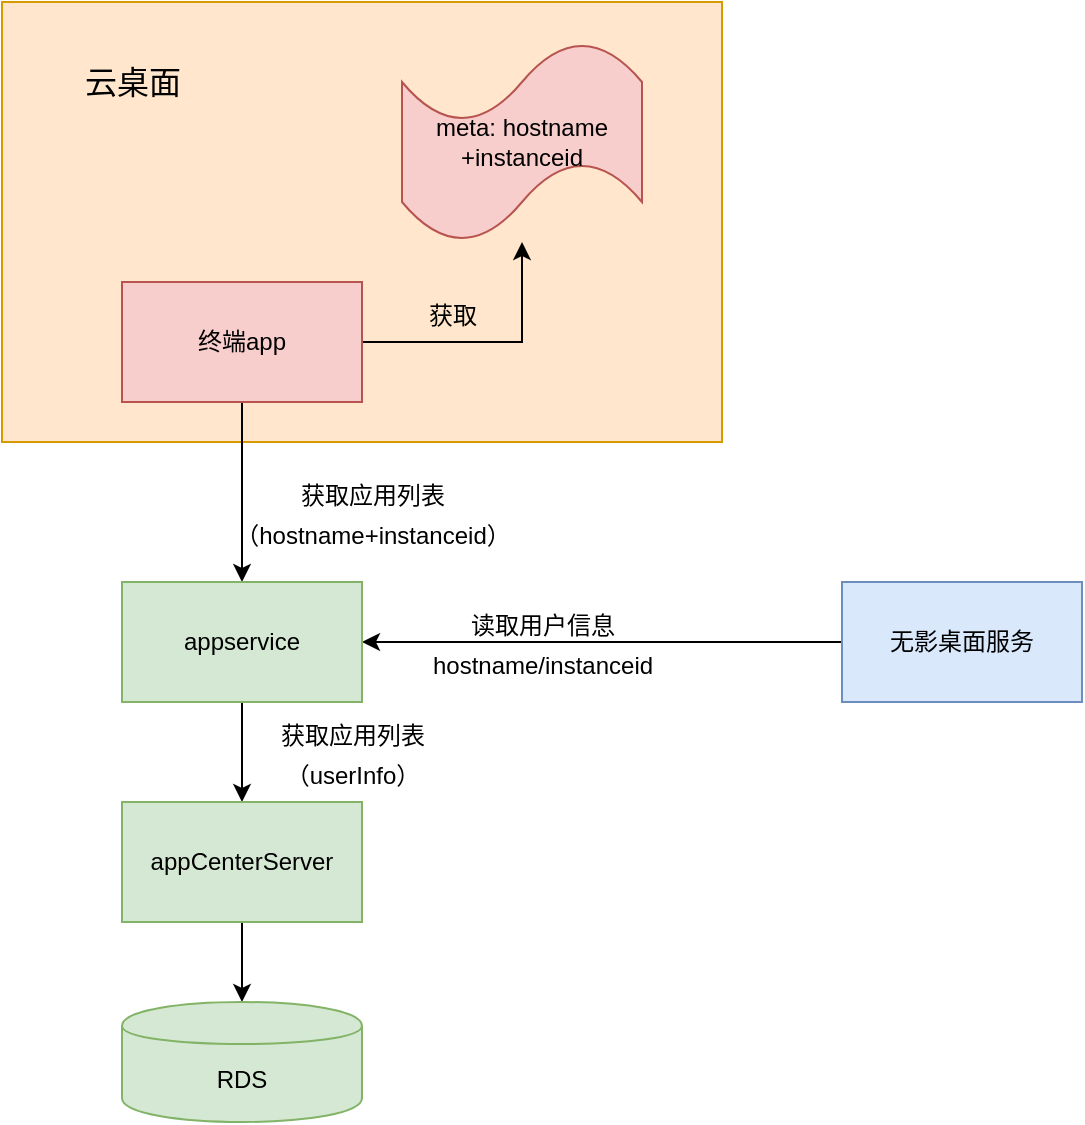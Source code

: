 <mxfile version="14.6.13" type="github">
  <diagram id="_BGO3kCnHvh-opXhYRSR" name="Page-1">
    <mxGraphModel dx="1082" dy="627" grid="1" gridSize="10" guides="1" tooltips="1" connect="1" arrows="1" fold="1" page="1" pageScale="1" pageWidth="827" pageHeight="1169" math="0" shadow="0">
      <root>
        <mxCell id="0" />
        <mxCell id="1" parent="0" />
        <mxCell id="OK57nTrorDAZtAI-0ME9-13" value="" style="rounded=0;whiteSpace=wrap;html=1;fillColor=#ffe6cc;strokeColor=#d79b00;" vertex="1" parent="1">
          <mxGeometry x="60" y="60" width="360" height="220" as="geometry" />
        </mxCell>
        <mxCell id="OK57nTrorDAZtAI-0ME9-8" value="" style="edgeStyle=orthogonalEdgeStyle;rounded=0;orthogonalLoop=1;jettySize=auto;html=1;" edge="1" parent="1" source="OK57nTrorDAZtAI-0ME9-4" target="OK57nTrorDAZtAI-0ME9-6">
          <mxGeometry relative="1" as="geometry">
            <mxPoint x="180" y="120" as="targetPoint" />
          </mxGeometry>
        </mxCell>
        <mxCell id="OK57nTrorDAZtAI-0ME9-12" value="" style="edgeStyle=orthogonalEdgeStyle;rounded=0;orthogonalLoop=1;jettySize=auto;html=1;" edge="1" parent="1" source="OK57nTrorDAZtAI-0ME9-4" target="OK57nTrorDAZtAI-0ME9-11">
          <mxGeometry relative="1" as="geometry" />
        </mxCell>
        <mxCell id="OK57nTrorDAZtAI-0ME9-4" value="终端app" style="rounded=0;whiteSpace=wrap;html=1;fillColor=#f8cecc;strokeColor=#b85450;" vertex="1" parent="1">
          <mxGeometry x="120" y="200" width="120" height="60" as="geometry" />
        </mxCell>
        <mxCell id="OK57nTrorDAZtAI-0ME9-6" value="meta: hostname&lt;br&gt;+instanceid" style="shape=tape;whiteSpace=wrap;html=1;fillColor=#f8cecc;strokeColor=#b85450;" vertex="1" parent="1">
          <mxGeometry x="260" y="80" width="120" height="100" as="geometry" />
        </mxCell>
        <mxCell id="OK57nTrorDAZtAI-0ME9-30" value="" style="edgeStyle=orthogonalEdgeStyle;rounded=0;orthogonalLoop=1;jettySize=auto;html=1;fontSize=16;entryX=1;entryY=0.5;entryDx=0;entryDy=0;" edge="1" parent="1" source="OK57nTrorDAZtAI-0ME9-9" target="OK57nTrorDAZtAI-0ME9-11">
          <mxGeometry relative="1" as="geometry">
            <mxPoint x="330" y="380.0" as="targetPoint" />
          </mxGeometry>
        </mxCell>
        <mxCell id="OK57nTrorDAZtAI-0ME9-9" value="无影桌面服务" style="whiteSpace=wrap;html=1;rounded=0;fillColor=#dae8fc;strokeColor=#6c8ebf;" vertex="1" parent="1">
          <mxGeometry x="480" y="350" width="120" height="60" as="geometry" />
        </mxCell>
        <mxCell id="OK57nTrorDAZtAI-0ME9-21" value="" style="edgeStyle=orthogonalEdgeStyle;rounded=0;orthogonalLoop=1;jettySize=auto;html=1;fontSize=16;" edge="1" parent="1" source="OK57nTrorDAZtAI-0ME9-11" target="OK57nTrorDAZtAI-0ME9-20">
          <mxGeometry relative="1" as="geometry" />
        </mxCell>
        <mxCell id="OK57nTrorDAZtAI-0ME9-11" value="appservice" style="rounded=0;whiteSpace=wrap;html=1;fillColor=#d5e8d4;strokeColor=#82b366;" vertex="1" parent="1">
          <mxGeometry x="120" y="350" width="120" height="60" as="geometry" />
        </mxCell>
        <mxCell id="OK57nTrorDAZtAI-0ME9-14" value="云桌面" style="text;html=1;align=center;verticalAlign=middle;resizable=0;points=[];autosize=1;strokeColor=none;fontSize=16;" vertex="1" parent="1">
          <mxGeometry x="95" y="90" width="60" height="20" as="geometry" />
        </mxCell>
        <mxCell id="OK57nTrorDAZtAI-0ME9-15" value="&lt;span style=&quot;font-size: 12px&quot;&gt;获取应用列表&lt;br&gt;（hostname+instanceid）&lt;/span&gt;" style="text;html=1;align=center;verticalAlign=middle;resizable=0;points=[];autosize=1;strokeColor=none;fontSize=16;" vertex="1" parent="1">
          <mxGeometry x="170" y="290" width="150" height="50" as="geometry" />
        </mxCell>
        <mxCell id="OK57nTrorDAZtAI-0ME9-16" value="&lt;font style=&quot;font-size: 12px&quot;&gt;读取用户信息&lt;br&gt;hostname/instanceid&lt;br&gt;&lt;/font&gt;" style="text;html=1;align=center;verticalAlign=middle;resizable=0;points=[];autosize=1;strokeColor=none;fontSize=16;" vertex="1" parent="1">
          <mxGeometry x="265" y="355" width="130" height="50" as="geometry" />
        </mxCell>
        <mxCell id="OK57nTrorDAZtAI-0ME9-24" value="" style="edgeStyle=orthogonalEdgeStyle;rounded=0;orthogonalLoop=1;jettySize=auto;html=1;fontSize=16;" edge="1" parent="1" source="OK57nTrorDAZtAI-0ME9-20" target="OK57nTrorDAZtAI-0ME9-23">
          <mxGeometry relative="1" as="geometry" />
        </mxCell>
        <mxCell id="OK57nTrorDAZtAI-0ME9-20" value="appCenterServer" style="rounded=0;whiteSpace=wrap;html=1;fillColor=#d5e8d4;strokeColor=#82b366;" vertex="1" parent="1">
          <mxGeometry x="120" y="460" width="120" height="60" as="geometry" />
        </mxCell>
        <mxCell id="OK57nTrorDAZtAI-0ME9-22" value="&lt;span style=&quot;font-size: 12px&quot;&gt;获取&lt;/span&gt;" style="text;html=1;align=center;verticalAlign=middle;resizable=0;points=[];autosize=1;strokeColor=none;fontSize=16;" vertex="1" parent="1">
          <mxGeometry x="265" y="200" width="40" height="30" as="geometry" />
        </mxCell>
        <mxCell id="OK57nTrorDAZtAI-0ME9-23" value="RDS" style="shape=cylinder;whiteSpace=wrap;html=1;boundedLbl=1;backgroundOutline=1;rounded=0;strokeColor=#82b366;fillColor=#d5e8d4;" vertex="1" parent="1">
          <mxGeometry x="120" y="560" width="120" height="60" as="geometry" />
        </mxCell>
        <mxCell id="OK57nTrorDAZtAI-0ME9-31" value="&lt;span style=&quot;font-size: 12px&quot;&gt;获取应用列表&lt;br&gt;（userInfo）&lt;/span&gt;" style="text;html=1;align=center;verticalAlign=middle;resizable=0;points=[];autosize=1;strokeColor=none;fontSize=16;" vertex="1" parent="1">
          <mxGeometry x="190" y="410" width="90" height="50" as="geometry" />
        </mxCell>
      </root>
    </mxGraphModel>
  </diagram>
</mxfile>
